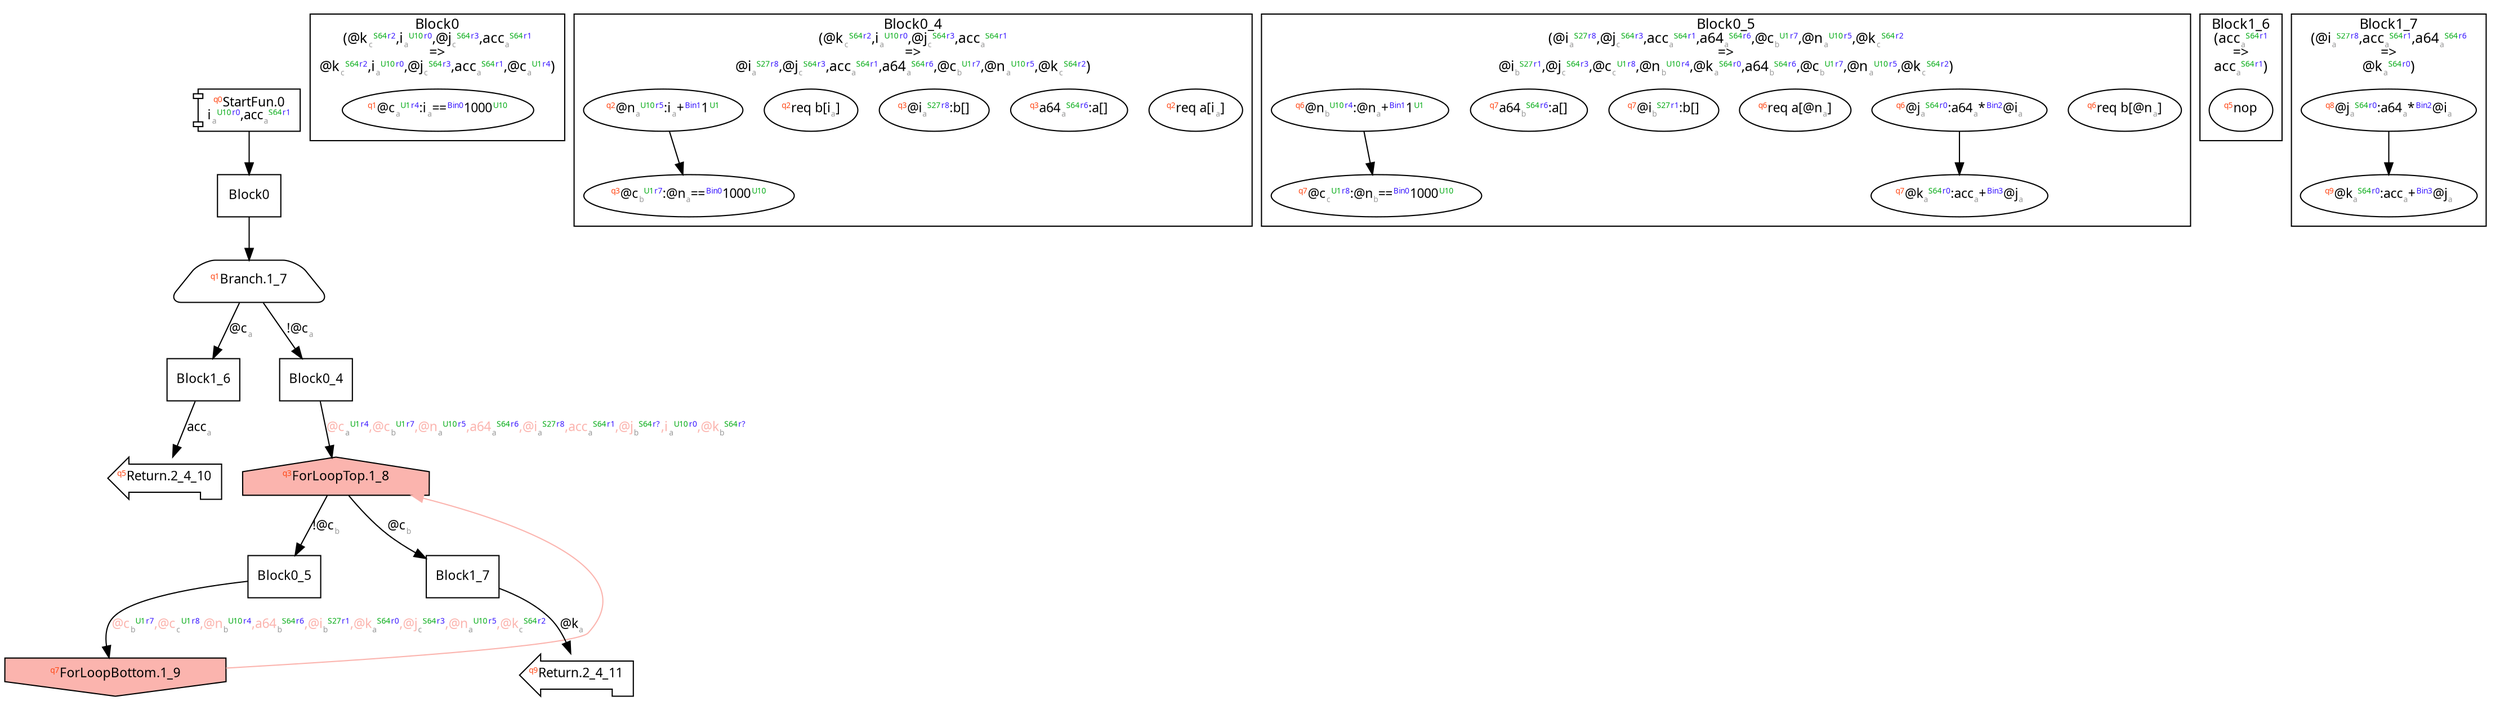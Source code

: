 digraph Program_ {
  graph [fontname = "Monaco", fontsize = 12, ranksep = 0.5];
  node [shape = box, fontname = "Monaco", fontsize = 11; colorscheme = pastel19];
  edge [fontname = "Monaco", fontsize = 11; colorscheme = pastel19];
  Jump0[label = <<font color="#ff4411" point-size="8"><sup>q0</sup></font>StartFun.0<br/>i<font color="#999999" point-size="8"><sub>a</sub></font><font color="#00aa11" point-size="8"><sup>U10</sup></font><font color="#3311ff" point-size="8"><sup>r0</sup></font>,acc<font color="#999999" point-size="8"><sub>a</sub></font><font color="#00aa11" point-size="8"><sup>S64</sup></font><font color="#3311ff" point-size="8"><sup>r1</sup></font>>; shape = component];
  Jump0 -> Block0;
  Jump1_7[
    label = <<font color="#ff4411" point-size="8"><sup>q1</sup></font>Branch.1_7>;
    shape = trapezium; style = rounded;
  ];
  Block0 -> Jump1_7;
  Jump1_7 -> Block1_6 [label=<@c<font color="#999999" point-size="8"><sub>a</sub></font>>];
  Jump1_7 -> Block0_4 [label=<!@c<font color="#999999" point-size="8"><sub>a</sub></font>>];
  Jump1_8[
    label = <<font color="#ff4411" point-size="8"><sup>q3</sup></font>ForLoopTop.1_8>;
    shape = house; style = filled;
    fillcolor = 1;
  ];
  Block0_4 -> Jump1_8 [label=<@c<font color="#999999" point-size="8"><sub>a</sub></font><font color="#00aa11" point-size="8"><sup>U1</sup></font><font color="#3311ff" point-size="8"><sup>r4</sup></font>,@c<font color="#999999" point-size="8"><sub>b</sub></font><font color="#00aa11" point-size="8"><sup>U1</sup></font><font color="#3311ff" point-size="8"><sup>r7</sup></font>,@n<font color="#999999" point-size="8"><sub>a</sub></font><font color="#00aa11" point-size="8"><sup>U10</sup></font><font color="#3311ff" point-size="8"><sup>r5</sup></font>,a64<font color="#999999" point-size="8"><sub>a</sub></font><font color="#00aa11" point-size="8"><sup>S64</sup></font><font color="#3311ff" point-size="8"><sup>r6</sup></font>,@i<font color="#999999" point-size="8"><sub>a</sub></font><font color="#00aa11" point-size="8"><sup>S27</sup></font><font color="#3311ff" point-size="8"><sup>r8</sup></font>,acc<font color="#999999" point-size="8"><sub>a</sub></font><font color="#00aa11" point-size="8"><sup>S64</sup></font><font color="#3311ff" point-size="8"><sup>r1</sup></font>,@j<font color="#999999" point-size="8"><sub>b</sub></font><font color="#00aa11" point-size="8"><sup>S64</sup></font><font color="#3311ff" point-size="8"><sup>r?</sup></font>,i<font color="#999999" point-size="8"><sub>a</sub></font><font color="#00aa11" point-size="8"><sup>U10</sup></font><font color="#3311ff" point-size="8"><sup>r0</sup></font>,@k<font color="#999999" point-size="8"><sub>b</sub></font><font color="#00aa11" point-size="8"><sup>S64</sup></font><font color="#3311ff" point-size="8"><sup>r?</sup></font>>; fontcolor=1];
  Jump1_8 -> Block0_5 [label = <!@c<font color="#999999" point-size="8"><sub>b</sub></font>>];
  Jump1_9 -> Jump1_8 [constraint = false; color = 1];
  Jump1_8 -> Block1_7 [label = <@c<font color="#999999" point-size="8"><sub>b</sub></font>>];
  Jump1_9[
    label = <<font color="#ff4411" point-size="8"><sup>q7</sup></font>ForLoopBottom.1_9>
    shape = invhouse; style = filled;
    fillcolor = 1;
  ];
  Block0_5 -> Jump1_9 [label=<@c<font color="#999999" point-size="8"><sub>b</sub></font><font color="#00aa11" point-size="8"><sup>U1</sup></font><font color="#3311ff" point-size="8"><sup>r7</sup></font>,@c<font color="#999999" point-size="8"><sub>c</sub></font><font color="#00aa11" point-size="8"><sup>U1</sup></font><font color="#3311ff" point-size="8"><sup>r8</sup></font>,@n<font color="#999999" point-size="8"><sub>b</sub></font><font color="#00aa11" point-size="8"><sup>U10</sup></font><font color="#3311ff" point-size="8"><sup>r4</sup></font>,a64<font color="#999999" point-size="8"><sub>b</sub></font><font color="#00aa11" point-size="8"><sup>S64</sup></font><font color="#3311ff" point-size="8"><sup>r6</sup></font>,@i<font color="#999999" point-size="8"><sub>b</sub></font><font color="#00aa11" point-size="8"><sup>S27</sup></font><font color="#3311ff" point-size="8"><sup>r1</sup></font>,@k<font color="#999999" point-size="8"><sub>a</sub></font><font color="#00aa11" point-size="8"><sup>S64</sup></font><font color="#3311ff" point-size="8"><sup>r0</sup></font>,@j<font color="#999999" point-size="8"><sub>c</sub></font><font color="#00aa11" point-size="8"><sup>S64</sup></font><font color="#3311ff" point-size="8"><sup>r3</sup></font>,@n<font color="#999999" point-size="8"><sub>a</sub></font><font color="#00aa11" point-size="8"><sup>U10</sup></font><font color="#3311ff" point-size="8"><sup>r5</sup></font>,@k<font color="#999999" point-size="8"><sub>c</sub></font><font color="#00aa11" point-size="8"><sup>S64</sup></font><font color="#3311ff" point-size="8"><sup>r2</sup></font>>; fontcolor=1];
  Jump2_4_10[label = <<font color="#ff4411" point-size="8"><sup>q5</sup></font>Return.2_4_10>; shape = lpromoter];
  Block1_6 -> Jump2_4_10 [label=<acc<font color="#999999" point-size="8"><sub>a</sub></font>>];
  Jump2_4_11[label = <<font color="#ff4411" point-size="8"><sup>q9</sup></font>Return.2_4_11>; shape = lpromoter];
  Block1_7 -> Jump2_4_11 [label=<@k<font color="#999999" point-size="8"><sub>a</sub></font>>];
  Block0 [label = "Block0"];
  Block0_4 [label = "Block0_4"];
  Block0_5 [label = "Block0_5"];
  Block1_6 [label = "Block1_6"];
  Block1_7 [label = "Block1_7"];
  subgraph cluster_dfg_Block0 {
    node [shape = oval];
    label = <Block0<br/>(@k<font color="#999999" point-size="8"><sub>c</sub></font><font color="#00aa11" point-size="8"><sup>S64</sup></font><font color="#3311ff" point-size="8"><sup>r2</sup></font>,i<font color="#999999" point-size="8"><sub>a</sub></font><font color="#00aa11" point-size="8"><sup>U10</sup></font><font color="#3311ff" point-size="8"><sup>r0</sup></font>,@j<font color="#999999" point-size="8"><sub>c</sub></font><font color="#00aa11" point-size="8"><sup>S64</sup></font><font color="#3311ff" point-size="8"><sup>r3</sup></font>,acc<font color="#999999" point-size="8"><sub>a</sub></font><font color="#00aa11" point-size="8"><sup>S64</sup></font><font color="#3311ff" point-size="8"><sup>r1</sup></font><br/>=&gt;<br/>@k<font color="#999999" point-size="8"><sub>c</sub></font><font color="#00aa11" point-size="8"><sup>S64</sup></font><font color="#3311ff" point-size="8"><sup>r2</sup></font>,i<font color="#999999" point-size="8"><sub>a</sub></font><font color="#00aa11" point-size="8"><sup>U10</sup></font><font color="#3311ff" point-size="8"><sup>r0</sup></font>,@j<font color="#999999" point-size="8"><sub>c</sub></font><font color="#00aa11" point-size="8"><sup>S64</sup></font><font color="#3311ff" point-size="8"><sup>r3</sup></font>,acc<font color="#999999" point-size="8"><sub>a</sub></font><font color="#00aa11" point-size="8"><sup>S64</sup></font><font color="#3311ff" point-size="8"><sup>r1</sup></font>,@c<font color="#999999" point-size="8"><sub>a</sub></font><font color="#00aa11" point-size="8"><sup>U1</sup></font><font color="#3311ff" point-size="8"><sup>r4</sup></font>)>;
    13 [label=<<font color="#ff4411" point-size="8"><sup>q1</sup></font>@c<font color="#999999" point-size="8"><sub>a</sub></font><font color="#00aa11" point-size="8"><sup>U1</sup></font><font color="#3311ff" point-size="8"><sup>r4</sup></font>:i<font color="#999999" point-size="8"><sub>a</sub></font>==<font color="#3311ff" point-size="8"><sup>Bin0</sup></font>1000<font color="#00aa11" point-size="8"><sup>U10</sup></font>>];
  }
  subgraph cluster_dfg_Block0_4 {
    node [shape = oval];
    label = <Block0_4<br/>(@k<font color="#999999" point-size="8"><sub>c</sub></font><font color="#00aa11" point-size="8"><sup>S64</sup></font><font color="#3311ff" point-size="8"><sup>r2</sup></font>,i<font color="#999999" point-size="8"><sub>a</sub></font><font color="#00aa11" point-size="8"><sup>U10</sup></font><font color="#3311ff" point-size="8"><sup>r0</sup></font>,@j<font color="#999999" point-size="8"><sub>c</sub></font><font color="#00aa11" point-size="8"><sup>S64</sup></font><font color="#3311ff" point-size="8"><sup>r3</sup></font>,acc<font color="#999999" point-size="8"><sub>a</sub></font><font color="#00aa11" point-size="8"><sup>S64</sup></font><font color="#3311ff" point-size="8"><sup>r1</sup></font><br/>=&gt;<br/>@i<font color="#999999" point-size="8"><sub>a</sub></font><font color="#00aa11" point-size="8"><sup>S27</sup></font><font color="#3311ff" point-size="8"><sup>r8</sup></font>,@j<font color="#999999" point-size="8"><sub>c</sub></font><font color="#00aa11" point-size="8"><sup>S64</sup></font><font color="#3311ff" point-size="8"><sup>r3</sup></font>,acc<font color="#999999" point-size="8"><sub>a</sub></font><font color="#00aa11" point-size="8"><sup>S64</sup></font><font color="#3311ff" point-size="8"><sup>r1</sup></font>,a64<font color="#999999" point-size="8"><sub>a</sub></font><font color="#00aa11" point-size="8"><sup>S64</sup></font><font color="#3311ff" point-size="8"><sup>r6</sup></font>,@c<font color="#999999" point-size="8"><sub>b</sub></font><font color="#00aa11" point-size="8"><sup>U1</sup></font><font color="#3311ff" point-size="8"><sup>r7</sup></font>,@n<font color="#999999" point-size="8"><sub>a</sub></font><font color="#00aa11" point-size="8"><sup>U10</sup></font><font color="#3311ff" point-size="8"><sup>r5</sup></font>,@k<font color="#999999" point-size="8"><sub>c</sub></font><font color="#00aa11" point-size="8"><sup>S64</sup></font><font color="#3311ff" point-size="8"><sup>r2</sup></font>)>;
    14 [label=<<font color="#ff4411" point-size="8"><sup>q2</sup></font>req a[i<font color="#999999" point-size="8"><sub>a</sub></font>&#93;>];
    17 [label=<<font color="#ff4411" point-size="8"><sup>q3</sup></font>a64<font color="#999999" point-size="8"><sub>a</sub></font><font color="#00aa11" point-size="8"><sup>S64</sup></font><font color="#3311ff" point-size="8"><sup>r6</sup></font>:a[&#93;>];
    18 [label=<<font color="#ff4411" point-size="8"><sup>q3</sup></font>@i<font color="#999999" point-size="8"><sub>a</sub></font><font color="#00aa11" point-size="8"><sup>S27</sup></font><font color="#3311ff" point-size="8"><sup>r8</sup></font>:b[&#93;>];
    16 [label=<<font color="#ff4411" point-size="8"><sup>q2</sup></font>req b[i<font color="#999999" point-size="8"><sub>a</sub></font>&#93;>];
    19 [label=<<font color="#ff4411" point-size="8"><sup>q3</sup></font>@c<font color="#999999" point-size="8"><sub>b</sub></font><font color="#00aa11" point-size="8"><sup>U1</sup></font><font color="#3311ff" point-size="8"><sup>r7</sup></font>:@n<font color="#999999" point-size="8"><sub>a</sub></font>==<font color="#3311ff" point-size="8"><sup>Bin0</sup></font>1000<font color="#00aa11" point-size="8"><sup>U10</sup></font>>];
    15 [label=<<font color="#ff4411" point-size="8"><sup>q2</sup></font>@n<font color="#999999" point-size="8"><sub>a</sub></font><font color="#00aa11" point-size="8"><sup>U10</sup></font><font color="#3311ff" point-size="8"><sup>r5</sup></font>:i<font color="#999999" point-size="8"><sub>a</sub></font>+<font color="#3311ff" point-size="8"><sup>Bin1</sup></font>1<font color="#00aa11" point-size="8"><sup>U1</sup></font>>];
    15 -> 19;
  }
  subgraph cluster_dfg_Block0_5 {
    node [shape = oval];
    label = <Block0_5<br/>(@i<font color="#999999" point-size="8"><sub>a</sub></font><font color="#00aa11" point-size="8"><sup>S27</sup></font><font color="#3311ff" point-size="8"><sup>r8</sup></font>,@j<font color="#999999" point-size="8"><sub>c</sub></font><font color="#00aa11" point-size="8"><sup>S64</sup></font><font color="#3311ff" point-size="8"><sup>r3</sup></font>,acc<font color="#999999" point-size="8"><sub>a</sub></font><font color="#00aa11" point-size="8"><sup>S64</sup></font><font color="#3311ff" point-size="8"><sup>r1</sup></font>,a64<font color="#999999" point-size="8"><sub>a</sub></font><font color="#00aa11" point-size="8"><sup>S64</sup></font><font color="#3311ff" point-size="8"><sup>r6</sup></font>,@c<font color="#999999" point-size="8"><sub>b</sub></font><font color="#00aa11" point-size="8"><sup>U1</sup></font><font color="#3311ff" point-size="8"><sup>r7</sup></font>,@n<font color="#999999" point-size="8"><sub>a</sub></font><font color="#00aa11" point-size="8"><sup>U10</sup></font><font color="#3311ff" point-size="8"><sup>r5</sup></font>,@k<font color="#999999" point-size="8"><sub>c</sub></font><font color="#00aa11" point-size="8"><sup>S64</sup></font><font color="#3311ff" point-size="8"><sup>r2</sup></font><br/>=&gt;<br/>@i<font color="#999999" point-size="8"><sub>b</sub></font><font color="#00aa11" point-size="8"><sup>S27</sup></font><font color="#3311ff" point-size="8"><sup>r1</sup></font>,@j<font color="#999999" point-size="8"><sub>c</sub></font><font color="#00aa11" point-size="8"><sup>S64</sup></font><font color="#3311ff" point-size="8"><sup>r3</sup></font>,@c<font color="#999999" point-size="8"><sub>c</sub></font><font color="#00aa11" point-size="8"><sup>U1</sup></font><font color="#3311ff" point-size="8"><sup>r8</sup></font>,@n<font color="#999999" point-size="8"><sub>b</sub></font><font color="#00aa11" point-size="8"><sup>U10</sup></font><font color="#3311ff" point-size="8"><sup>r4</sup></font>,@k<font color="#999999" point-size="8"><sub>a</sub></font><font color="#00aa11" point-size="8"><sup>S64</sup></font><font color="#3311ff" point-size="8"><sup>r0</sup></font>,a64<font color="#999999" point-size="8"><sub>b</sub></font><font color="#00aa11" point-size="8"><sup>S64</sup></font><font color="#3311ff" point-size="8"><sup>r6</sup></font>,@c<font color="#999999" point-size="8"><sub>b</sub></font><font color="#00aa11" point-size="8"><sup>U1</sup></font><font color="#3311ff" point-size="8"><sup>r7</sup></font>,@n<font color="#999999" point-size="8"><sub>a</sub></font><font color="#00aa11" point-size="8"><sup>U10</sup></font><font color="#3311ff" point-size="8"><sup>r5</sup></font>,@k<font color="#999999" point-size="8"><sub>c</sub></font><font color="#00aa11" point-size="8"><sup>S64</sup></font><font color="#3311ff" point-size="8"><sup>r2</sup></font>)>;
    24 [label=<<font color="#ff4411" point-size="8"><sup>q6</sup></font>req b[@n<font color="#999999" point-size="8"><sub>a</sub></font>&#93;>];
    25 [label=<<font color="#ff4411" point-size="8"><sup>q7</sup></font>@k<font color="#999999" point-size="8"><sub>a</sub></font><font color="#00aa11" point-size="8"><sup>S64</sup></font><font color="#3311ff" point-size="8"><sup>r0</sup></font>:acc<font color="#999999" point-size="8"><sub>a</sub></font>+<font color="#3311ff" point-size="8"><sup>Bin3</sup></font>@j<font color="#999999" point-size="8"><sub>a</sub></font>>];
    28 [label=<<font color="#ff4411" point-size="8"><sup>q7</sup></font>@c<font color="#999999" point-size="8"><sub>c</sub></font><font color="#00aa11" point-size="8"><sup>U1</sup></font><font color="#3311ff" point-size="8"><sup>r8</sup></font>:@n<font color="#999999" point-size="8"><sub>b</sub></font>==<font color="#3311ff" point-size="8"><sup>Bin0</sup></font>1000<font color="#00aa11" point-size="8"><sup>U10</sup></font>>];
    21 [label=<<font color="#ff4411" point-size="8"><sup>q6</sup></font>@j<font color="#999999" point-size="8"><sub>a</sub></font><font color="#00aa11" point-size="8"><sup>S64</sup></font><font color="#3311ff" point-size="8"><sup>r0</sup></font>:a64<font color="#999999" point-size="8"><sub>a</sub></font>*<font color="#3311ff" point-size="8"><sup>Bin2</sup></font>@i<font color="#999999" point-size="8"><sub>a</sub></font>>];
    22 [label=<<font color="#ff4411" point-size="8"><sup>q6</sup></font>req a[@n<font color="#999999" point-size="8"><sub>a</sub></font>&#93;>];
    27 [label=<<font color="#ff4411" point-size="8"><sup>q7</sup></font>@i<font color="#999999" point-size="8"><sub>b</sub></font><font color="#00aa11" point-size="8"><sup>S27</sup></font><font color="#3311ff" point-size="8"><sup>r1</sup></font>:b[&#93;>];
    26 [label=<<font color="#ff4411" point-size="8"><sup>q7</sup></font>a64<font color="#999999" point-size="8"><sub>b</sub></font><font color="#00aa11" point-size="8"><sup>S64</sup></font><font color="#3311ff" point-size="8"><sup>r6</sup></font>:a[&#93;>];
    23 [label=<<font color="#ff4411" point-size="8"><sup>q6</sup></font>@n<font color="#999999" point-size="8"><sub>b</sub></font><font color="#00aa11" point-size="8"><sup>U10</sup></font><font color="#3311ff" point-size="8"><sup>r4</sup></font>:@n<font color="#999999" point-size="8"><sub>a</sub></font>+<font color="#3311ff" point-size="8"><sup>Bin1</sup></font>1<font color="#00aa11" point-size="8"><sup>U1</sup></font>>];
    21 -> 25;
    23 -> 28;
  }
  subgraph cluster_dfg_Block1_6 {
    node [shape = oval];
    label = <Block1_6<br/>(acc<font color="#999999" point-size="8"><sub>a</sub></font><font color="#00aa11" point-size="8"><sup>S64</sup></font><font color="#3311ff" point-size="8"><sup>r1</sup></font><br/>=&gt;<br/>acc<font color="#999999" point-size="8"><sub>a</sub></font><font color="#00aa11" point-size="8"><sup>S64</sup></font><font color="#3311ff" point-size="8"><sup>r1</sup></font>)>;
    20 [label=<<font color="#ff4411" point-size="8"><sup>q5</sup></font>nop>];
  }
  subgraph cluster_dfg_Block1_7 {
    node [shape = oval];
    label = <Block1_7<br/>(@i<font color="#999999" point-size="8"><sub>a</sub></font><font color="#00aa11" point-size="8"><sup>S27</sup></font><font color="#3311ff" point-size="8"><sup>r8</sup></font>,acc<font color="#999999" point-size="8"><sub>a</sub></font><font color="#00aa11" point-size="8"><sup>S64</sup></font><font color="#3311ff" point-size="8"><sup>r1</sup></font>,a64<font color="#999999" point-size="8"><sub>a</sub></font><font color="#00aa11" point-size="8"><sup>S64</sup></font><font color="#3311ff" point-size="8"><sup>r6</sup></font><br/>=&gt;<br/>@k<font color="#999999" point-size="8"><sub>a</sub></font><font color="#00aa11" point-size="8"><sup>S64</sup></font><font color="#3311ff" point-size="8"><sup>r0</sup></font>)>;
    29 [label=<<font color="#ff4411" point-size="8"><sup>q8</sup></font>@j<font color="#999999" point-size="8"><sub>a</sub></font><font color="#00aa11" point-size="8"><sup>S64</sup></font><font color="#3311ff" point-size="8"><sup>r0</sup></font>:a64<font color="#999999" point-size="8"><sub>a</sub></font>*<font color="#3311ff" point-size="8"><sup>Bin2</sup></font>@i<font color="#999999" point-size="8"><sub>a</sub></font>>];
    30 [label=<<font color="#ff4411" point-size="8"><sup>q9</sup></font>@k<font color="#999999" point-size="8"><sub>a</sub></font><font color="#00aa11" point-size="8"><sup>S64</sup></font><font color="#3311ff" point-size="8"><sup>r0</sup></font>:acc<font color="#999999" point-size="8"><sub>a</sub></font>+<font color="#3311ff" point-size="8"><sup>Bin3</sup></font>@j<font color="#999999" point-size="8"><sub>a</sub></font>>];
    29 -> 30;
  }
}
